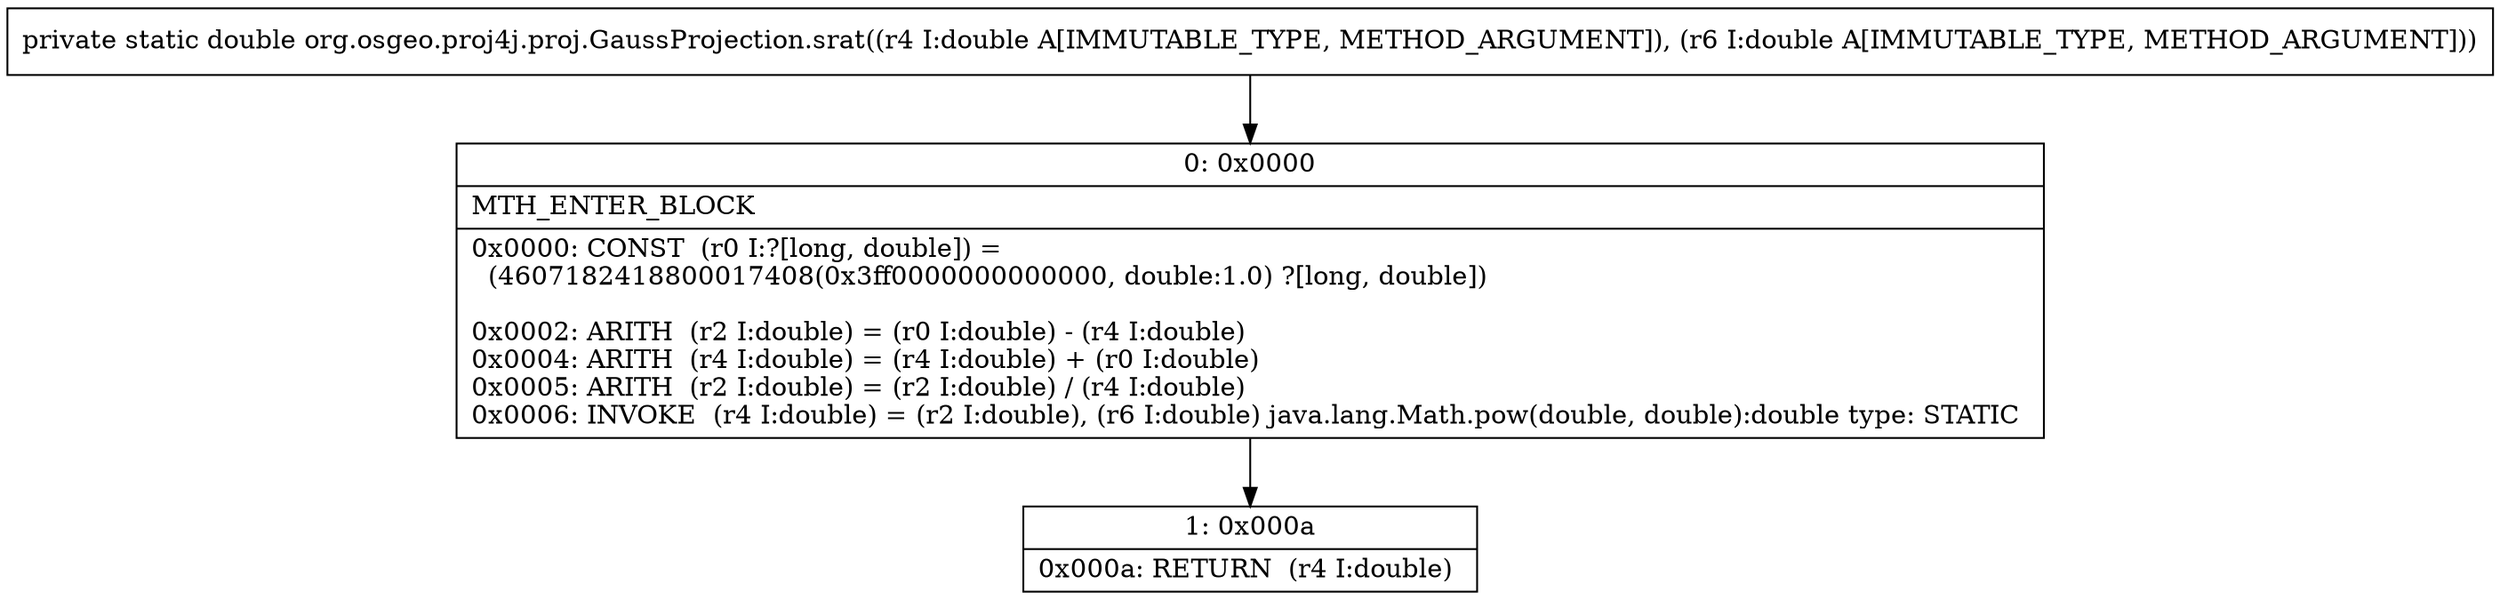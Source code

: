 digraph "CFG fororg.osgeo.proj4j.proj.GaussProjection.srat(DD)D" {
Node_0 [shape=record,label="{0\:\ 0x0000|MTH_ENTER_BLOCK\l|0x0000: CONST  (r0 I:?[long, double]) = \l  (4607182418800017408(0x3ff0000000000000, double:1.0) ?[long, double])\l \l0x0002: ARITH  (r2 I:double) = (r0 I:double) \- (r4 I:double) \l0x0004: ARITH  (r4 I:double) = (r4 I:double) + (r0 I:double) \l0x0005: ARITH  (r2 I:double) = (r2 I:double) \/ (r4 I:double) \l0x0006: INVOKE  (r4 I:double) = (r2 I:double), (r6 I:double) java.lang.Math.pow(double, double):double type: STATIC \l}"];
Node_1 [shape=record,label="{1\:\ 0x000a|0x000a: RETURN  (r4 I:double) \l}"];
MethodNode[shape=record,label="{private static double org.osgeo.proj4j.proj.GaussProjection.srat((r4 I:double A[IMMUTABLE_TYPE, METHOD_ARGUMENT]), (r6 I:double A[IMMUTABLE_TYPE, METHOD_ARGUMENT])) }"];
MethodNode -> Node_0;
Node_0 -> Node_1;
}

